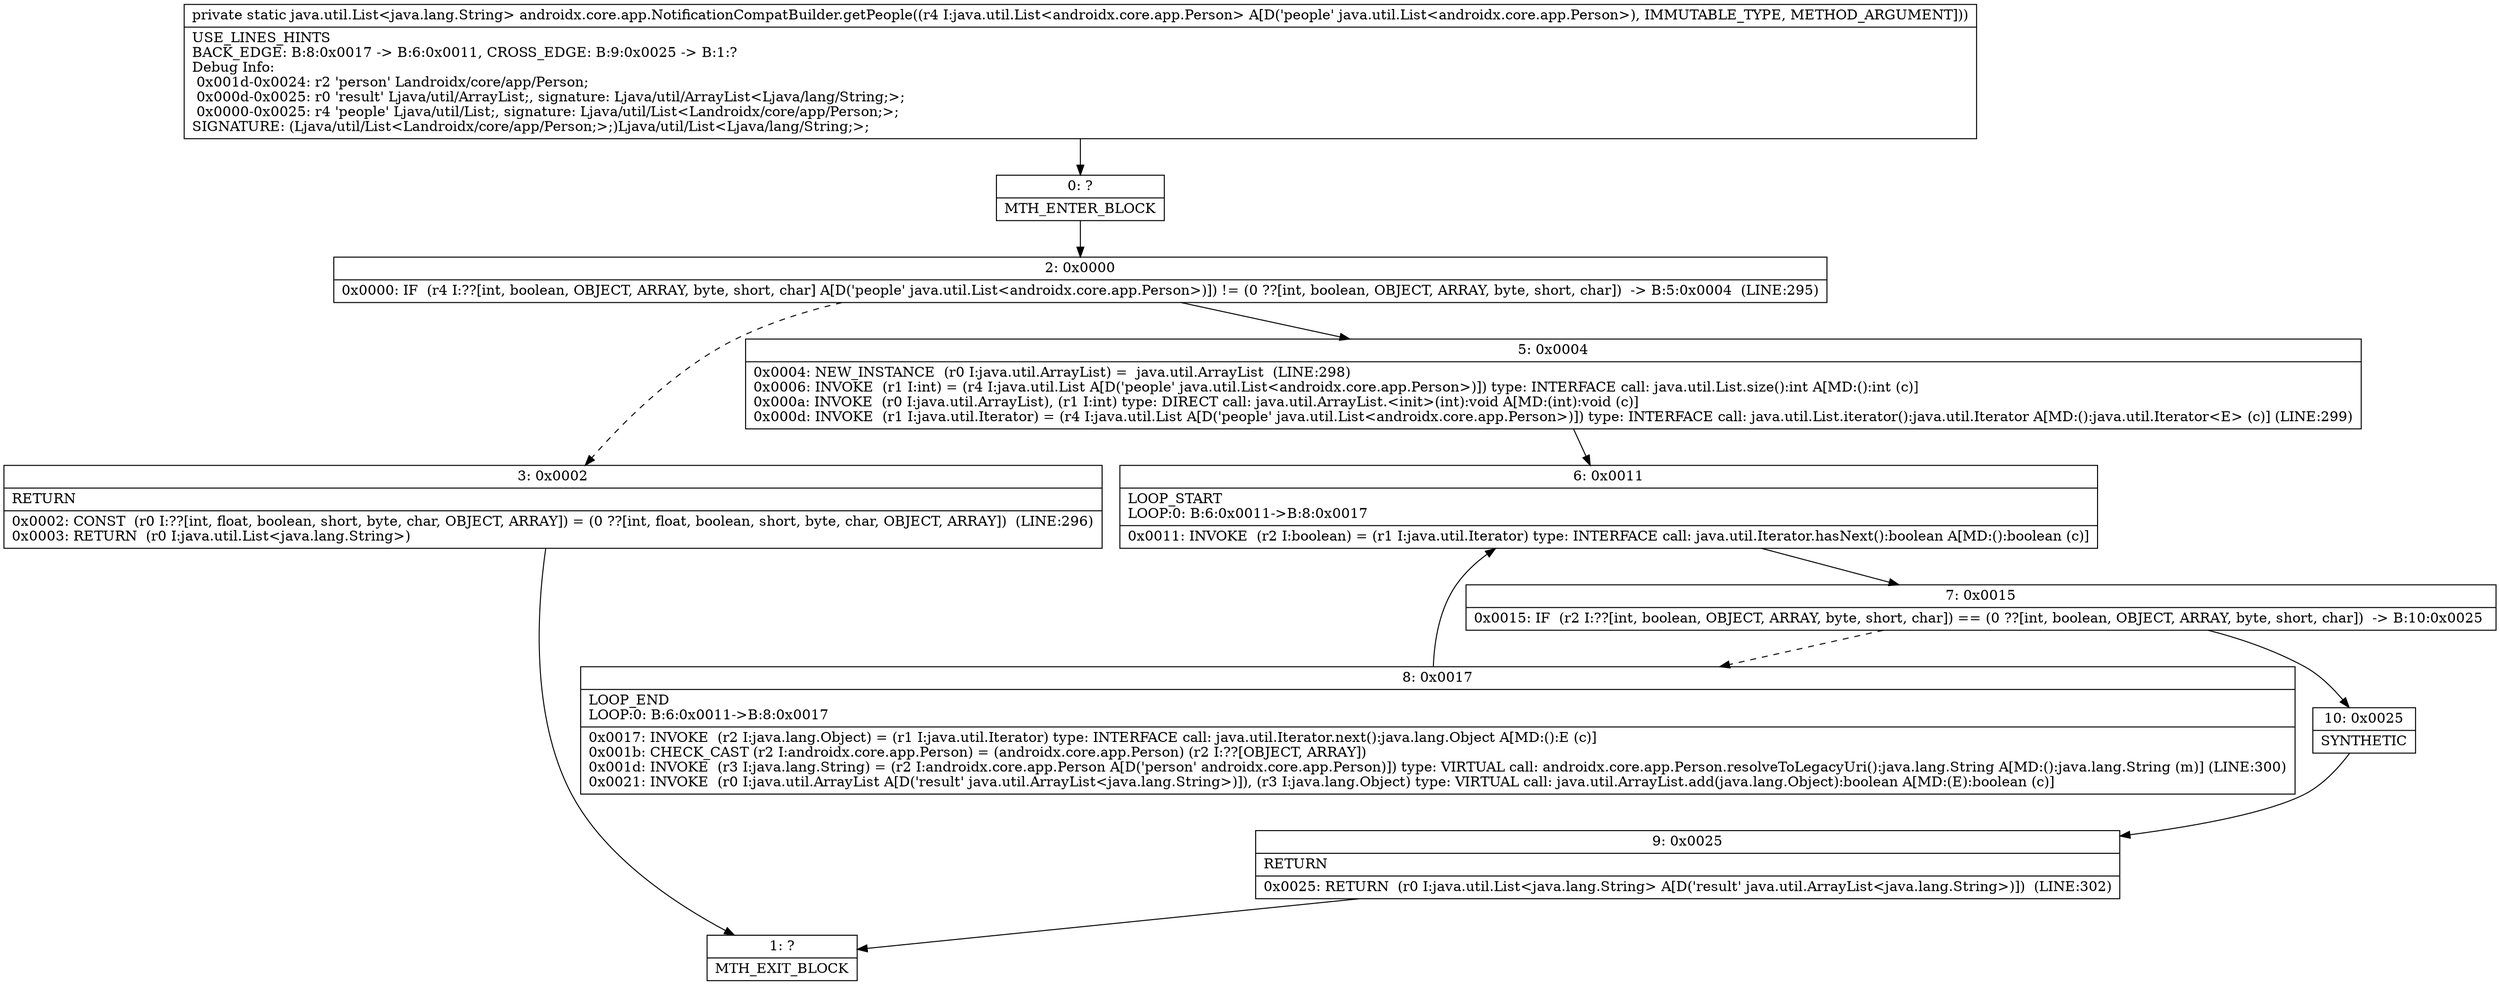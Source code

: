 digraph "CFG forandroidx.core.app.NotificationCompatBuilder.getPeople(Ljava\/util\/List;)Ljava\/util\/List;" {
Node_0 [shape=record,label="{0\:\ ?|MTH_ENTER_BLOCK\l}"];
Node_2 [shape=record,label="{2\:\ 0x0000|0x0000: IF  (r4 I:??[int, boolean, OBJECT, ARRAY, byte, short, char] A[D('people' java.util.List\<androidx.core.app.Person\>)]) != (0 ??[int, boolean, OBJECT, ARRAY, byte, short, char])  \-\> B:5:0x0004  (LINE:295)\l}"];
Node_3 [shape=record,label="{3\:\ 0x0002|RETURN\l|0x0002: CONST  (r0 I:??[int, float, boolean, short, byte, char, OBJECT, ARRAY]) = (0 ??[int, float, boolean, short, byte, char, OBJECT, ARRAY])  (LINE:296)\l0x0003: RETURN  (r0 I:java.util.List\<java.lang.String\>) \l}"];
Node_1 [shape=record,label="{1\:\ ?|MTH_EXIT_BLOCK\l}"];
Node_5 [shape=record,label="{5\:\ 0x0004|0x0004: NEW_INSTANCE  (r0 I:java.util.ArrayList) =  java.util.ArrayList  (LINE:298)\l0x0006: INVOKE  (r1 I:int) = (r4 I:java.util.List A[D('people' java.util.List\<androidx.core.app.Person\>)]) type: INTERFACE call: java.util.List.size():int A[MD:():int (c)]\l0x000a: INVOKE  (r0 I:java.util.ArrayList), (r1 I:int) type: DIRECT call: java.util.ArrayList.\<init\>(int):void A[MD:(int):void (c)]\l0x000d: INVOKE  (r1 I:java.util.Iterator) = (r4 I:java.util.List A[D('people' java.util.List\<androidx.core.app.Person\>)]) type: INTERFACE call: java.util.List.iterator():java.util.Iterator A[MD:():java.util.Iterator\<E\> (c)] (LINE:299)\l}"];
Node_6 [shape=record,label="{6\:\ 0x0011|LOOP_START\lLOOP:0: B:6:0x0011\-\>B:8:0x0017\l|0x0011: INVOKE  (r2 I:boolean) = (r1 I:java.util.Iterator) type: INTERFACE call: java.util.Iterator.hasNext():boolean A[MD:():boolean (c)]\l}"];
Node_7 [shape=record,label="{7\:\ 0x0015|0x0015: IF  (r2 I:??[int, boolean, OBJECT, ARRAY, byte, short, char]) == (0 ??[int, boolean, OBJECT, ARRAY, byte, short, char])  \-\> B:10:0x0025 \l}"];
Node_8 [shape=record,label="{8\:\ 0x0017|LOOP_END\lLOOP:0: B:6:0x0011\-\>B:8:0x0017\l|0x0017: INVOKE  (r2 I:java.lang.Object) = (r1 I:java.util.Iterator) type: INTERFACE call: java.util.Iterator.next():java.lang.Object A[MD:():E (c)]\l0x001b: CHECK_CAST (r2 I:androidx.core.app.Person) = (androidx.core.app.Person) (r2 I:??[OBJECT, ARRAY]) \l0x001d: INVOKE  (r3 I:java.lang.String) = (r2 I:androidx.core.app.Person A[D('person' androidx.core.app.Person)]) type: VIRTUAL call: androidx.core.app.Person.resolveToLegacyUri():java.lang.String A[MD:():java.lang.String (m)] (LINE:300)\l0x0021: INVOKE  (r0 I:java.util.ArrayList A[D('result' java.util.ArrayList\<java.lang.String\>)]), (r3 I:java.lang.Object) type: VIRTUAL call: java.util.ArrayList.add(java.lang.Object):boolean A[MD:(E):boolean (c)]\l}"];
Node_10 [shape=record,label="{10\:\ 0x0025|SYNTHETIC\l}"];
Node_9 [shape=record,label="{9\:\ 0x0025|RETURN\l|0x0025: RETURN  (r0 I:java.util.List\<java.lang.String\> A[D('result' java.util.ArrayList\<java.lang.String\>)])  (LINE:302)\l}"];
MethodNode[shape=record,label="{private static java.util.List\<java.lang.String\> androidx.core.app.NotificationCompatBuilder.getPeople((r4 I:java.util.List\<androidx.core.app.Person\> A[D('people' java.util.List\<androidx.core.app.Person\>), IMMUTABLE_TYPE, METHOD_ARGUMENT]))  | USE_LINES_HINTS\lBACK_EDGE: B:8:0x0017 \-\> B:6:0x0011, CROSS_EDGE: B:9:0x0025 \-\> B:1:?\lDebug Info:\l  0x001d\-0x0024: r2 'person' Landroidx\/core\/app\/Person;\l  0x000d\-0x0025: r0 'result' Ljava\/util\/ArrayList;, signature: Ljava\/util\/ArrayList\<Ljava\/lang\/String;\>;\l  0x0000\-0x0025: r4 'people' Ljava\/util\/List;, signature: Ljava\/util\/List\<Landroidx\/core\/app\/Person;\>;\lSIGNATURE: (Ljava\/util\/List\<Landroidx\/core\/app\/Person;\>;)Ljava\/util\/List\<Ljava\/lang\/String;\>;\l}"];
MethodNode -> Node_0;Node_0 -> Node_2;
Node_2 -> Node_3[style=dashed];
Node_2 -> Node_5;
Node_3 -> Node_1;
Node_5 -> Node_6;
Node_6 -> Node_7;
Node_7 -> Node_8[style=dashed];
Node_7 -> Node_10;
Node_8 -> Node_6;
Node_10 -> Node_9;
Node_9 -> Node_1;
}

